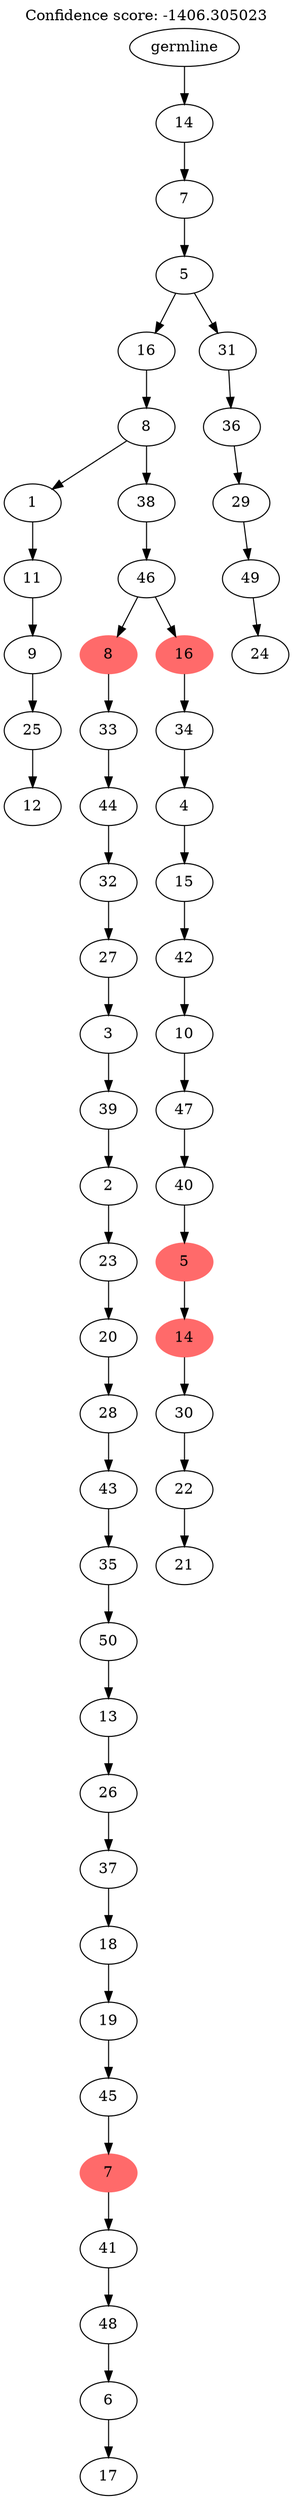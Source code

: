 digraph g {
	"54" -> "55";
	"55" [label="12"];
	"53" -> "54";
	"54" [label="25"];
	"52" -> "53";
	"53" [label="9"];
	"51" -> "52";
	"52" [label="11"];
	"49" -> "50";
	"50" [label="17"];
	"48" -> "49";
	"49" [label="6"];
	"47" -> "48";
	"48" [label="48"];
	"46" -> "47";
	"47" [label="41"];
	"45" -> "46";
	"46" [color=indianred1, style=filled, label="7"];
	"44" -> "45";
	"45" [label="45"];
	"43" -> "44";
	"44" [label="19"];
	"42" -> "43";
	"43" [label="18"];
	"41" -> "42";
	"42" [label="37"];
	"40" -> "41";
	"41" [label="26"];
	"39" -> "40";
	"40" [label="13"];
	"38" -> "39";
	"39" [label="50"];
	"37" -> "38";
	"38" [label="35"];
	"36" -> "37";
	"37" [label="43"];
	"35" -> "36";
	"36" [label="28"];
	"34" -> "35";
	"35" [label="20"];
	"33" -> "34";
	"34" [label="23"];
	"32" -> "33";
	"33" [label="2"];
	"31" -> "32";
	"32" [label="39"];
	"30" -> "31";
	"31" [label="3"];
	"29" -> "30";
	"30" [label="27"];
	"28" -> "29";
	"29" [label="32"];
	"27" -> "28";
	"28" [label="44"];
	"26" -> "27";
	"27" [label="33"];
	"24" -> "25";
	"25" [label="21"];
	"23" -> "24";
	"24" [label="22"];
	"22" -> "23";
	"23" [label="30"];
	"21" -> "22";
	"22" [color=indianred1, style=filled, label="14"];
	"20" -> "21";
	"21" [color=indianred1, style=filled, label="5"];
	"19" -> "20";
	"20" [label="40"];
	"18" -> "19";
	"19" [label="47"];
	"17" -> "18";
	"18" [label="10"];
	"16" -> "17";
	"17" [label="42"];
	"15" -> "16";
	"16" [label="15"];
	"14" -> "15";
	"15" [label="4"];
	"13" -> "14";
	"14" [label="34"];
	"12" -> "13";
	"13" [color=indianred1, style=filled, label="16"];
	"12" -> "26";
	"26" [color=indianred1, style=filled, label="8"];
	"11" -> "12";
	"12" [label="46"];
	"10" -> "11";
	"11" [label="38"];
	"10" -> "51";
	"51" [label="1"];
	"9" -> "10";
	"10" [label="8"];
	"7" -> "8";
	"8" [label="24"];
	"6" -> "7";
	"7" [label="49"];
	"5" -> "6";
	"6" [label="29"];
	"4" -> "5";
	"5" [label="36"];
	"3" -> "4";
	"4" [label="31"];
	"3" -> "9";
	"9" [label="16"];
	"2" -> "3";
	"3" [label="5"];
	"1" -> "2";
	"2" [label="7"];
	"0" -> "1";
	"1" [label="14"];
	"0" [label="germline"];
	labelloc="t";
	label="Confidence score: -1406.305023";
}
